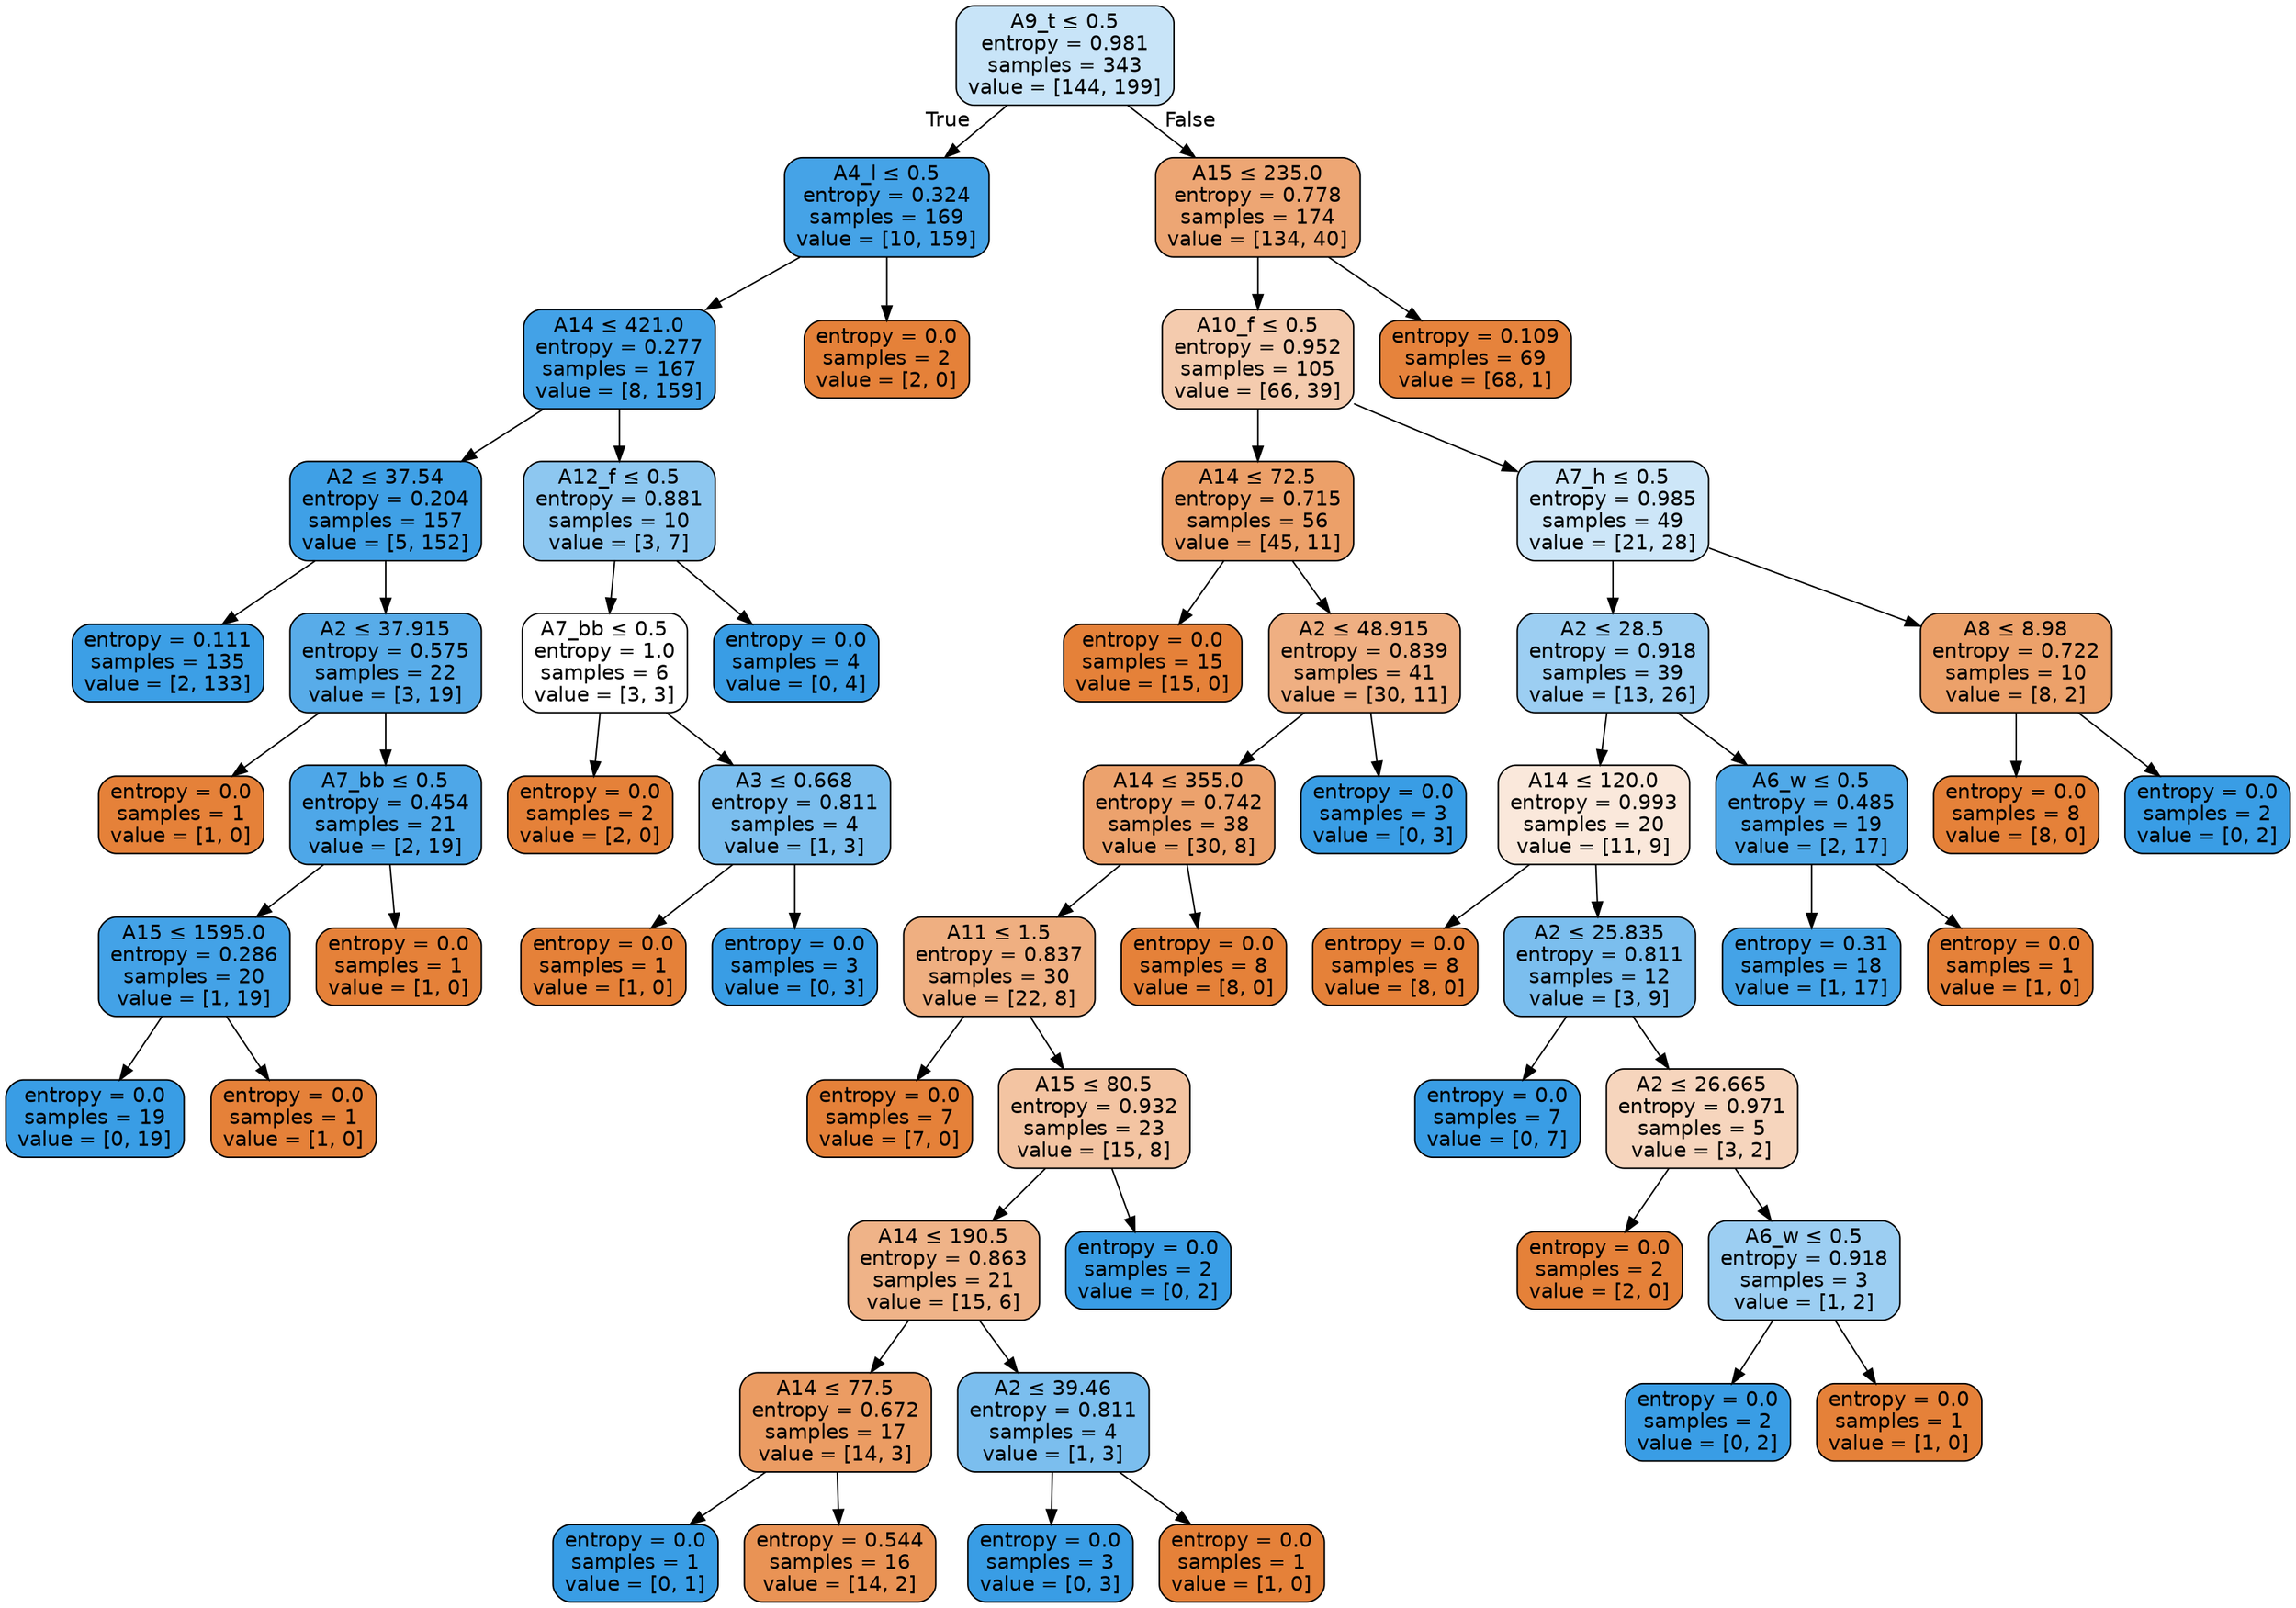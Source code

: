 digraph Tree {
node [shape=box, style="filled, rounded", color="black", fontname=helvetica] ;
edge [fontname=helvetica] ;
0 [label=<A9_t &le; 0.5<br/>entropy = 0.981<br/>samples = 343<br/>value = [144, 199]>, fillcolor="#399de546"] ;
1 [label=<A4_l &le; 0.5<br/>entropy = 0.324<br/>samples = 169<br/>value = [10, 159]>, fillcolor="#399de5ef"] ;
0 -> 1 [labeldistance=2.5, labelangle=45, headlabel="True"] ;
2 [label=<A14 &le; 421.0<br/>entropy = 0.277<br/>samples = 167<br/>value = [8, 159]>, fillcolor="#399de5f2"] ;
1 -> 2 ;
3 [label=<A2 &le; 37.54<br/>entropy = 0.204<br/>samples = 157<br/>value = [5, 152]>, fillcolor="#399de5f7"] ;
2 -> 3 ;
4 [label=<entropy = 0.111<br/>samples = 135<br/>value = [2, 133]>, fillcolor="#399de5fb"] ;
3 -> 4 ;
13 [label=<A2 &le; 37.915<br/>entropy = 0.575<br/>samples = 22<br/>value = [3, 19]>, fillcolor="#399de5d7"] ;
3 -> 13 ;
14 [label=<entropy = 0.0<br/>samples = 1<br/>value = [1, 0]>, fillcolor="#e58139ff"] ;
13 -> 14 ;
15 [label=<A7_bb &le; 0.5<br/>entropy = 0.454<br/>samples = 21<br/>value = [2, 19]>, fillcolor="#399de5e4"] ;
13 -> 15 ;
16 [label=<A15 &le; 1595.0<br/>entropy = 0.286<br/>samples = 20<br/>value = [1, 19]>, fillcolor="#399de5f2"] ;
15 -> 16 ;
17 [label=<entropy = 0.0<br/>samples = 19<br/>value = [0, 19]>, fillcolor="#399de5ff"] ;
16 -> 17 ;
18 [label=<entropy = 0.0<br/>samples = 1<br/>value = [1, 0]>, fillcolor="#e58139ff"] ;
16 -> 18 ;
19 [label=<entropy = 0.0<br/>samples = 1<br/>value = [1, 0]>, fillcolor="#e58139ff"] ;
15 -> 19 ;
20 [label=<A12_f &le; 0.5<br/>entropy = 0.881<br/>samples = 10<br/>value = [3, 7]>, fillcolor="#399de592"] ;
2 -> 20 ;
21 [label=<A7_bb &le; 0.5<br/>entropy = 1.0<br/>samples = 6<br/>value = [3, 3]>, fillcolor="#e5813900"] ;
20 -> 21 ;
22 [label=<entropy = 0.0<br/>samples = 2<br/>value = [2, 0]>, fillcolor="#e58139ff"] ;
21 -> 22 ;
23 [label=<A3 &le; 0.668<br/>entropy = 0.811<br/>samples = 4<br/>value = [1, 3]>, fillcolor="#399de5aa"] ;
21 -> 23 ;
24 [label=<entropy = 0.0<br/>samples = 1<br/>value = [1, 0]>, fillcolor="#e58139ff"] ;
23 -> 24 ;
25 [label=<entropy = 0.0<br/>samples = 3<br/>value = [0, 3]>, fillcolor="#399de5ff"] ;
23 -> 25 ;
26 [label=<entropy = 0.0<br/>samples = 4<br/>value = [0, 4]>, fillcolor="#399de5ff"] ;
20 -> 26 ;
27 [label=<entropy = 0.0<br/>samples = 2<br/>value = [2, 0]>, fillcolor="#e58139ff"] ;
1 -> 27 ;
28 [label=<A15 &le; 235.0<br/>entropy = 0.778<br/>samples = 174<br/>value = [134, 40]>, fillcolor="#e58139b3"] ;
0 -> 28 [labeldistance=2.5, labelangle=-45, headlabel="False"] ;
29 [label=<A10_f &le; 0.5<br/>entropy = 0.952<br/>samples = 105<br/>value = [66, 39]>, fillcolor="#e5813968"] ;
28 -> 29 ;
30 [label=<A14 &le; 72.5<br/>entropy = 0.715<br/>samples = 56<br/>value = [45, 11]>, fillcolor="#e58139c1"] ;
29 -> 30 ;
31 [label=<entropy = 0.0<br/>samples = 15<br/>value = [15, 0]>, fillcolor="#e58139ff"] ;
30 -> 31 ;
32 [label=<A2 &le; 48.915<br/>entropy = 0.839<br/>samples = 41<br/>value = [30, 11]>, fillcolor="#e58139a1"] ;
30 -> 32 ;
33 [label=<A14 &le; 355.0<br/>entropy = 0.742<br/>samples = 38<br/>value = [30, 8]>, fillcolor="#e58139bb"] ;
32 -> 33 ;
34 [label=<A11 &le; 1.5<br/>entropy = 0.837<br/>samples = 30<br/>value = [22, 8]>, fillcolor="#e58139a2"] ;
33 -> 34 ;
35 [label=<entropy = 0.0<br/>samples = 7<br/>value = [7, 0]>, fillcolor="#e58139ff"] ;
34 -> 35 ;
36 [label=<A15 &le; 80.5<br/>entropy = 0.932<br/>samples = 23<br/>value = [15, 8]>, fillcolor="#e5813977"] ;
34 -> 36 ;
37 [label=<A14 &le; 190.5<br/>entropy = 0.863<br/>samples = 21<br/>value = [15, 6]>, fillcolor="#e5813999"] ;
36 -> 37 ;
38 [label=<A14 &le; 77.5<br/>entropy = 0.672<br/>samples = 17<br/>value = [14, 3]>, fillcolor="#e58139c8"] ;
37 -> 38 ;
39 [label=<entropy = 0.0<br/>samples = 1<br/>value = [0, 1]>, fillcolor="#399de5ff"] ;
38 -> 39 ;
40 [label=<entropy = 0.544<br/>samples = 16<br/>value = [14, 2]>, fillcolor="#e58139db"] ;
38 -> 40 ;
41 [label=<A2 &le; 39.46<br/>entropy = 0.811<br/>samples = 4<br/>value = [1, 3]>, fillcolor="#399de5aa"] ;
37 -> 41 ;
42 [label=<entropy = 0.0<br/>samples = 3<br/>value = [0, 3]>, fillcolor="#399de5ff"] ;
41 -> 42 ;
43 [label=<entropy = 0.0<br/>samples = 1<br/>value = [1, 0]>, fillcolor="#e58139ff"] ;
41 -> 43 ;
44 [label=<entropy = 0.0<br/>samples = 2<br/>value = [0, 2]>, fillcolor="#399de5ff"] ;
36 -> 44 ;
45 [label=<entropy = 0.0<br/>samples = 8<br/>value = [8, 0]>, fillcolor="#e58139ff"] ;
33 -> 45 ;
46 [label=<entropy = 0.0<br/>samples = 3<br/>value = [0, 3]>, fillcolor="#399de5ff"] ;
32 -> 46 ;
47 [label=<A7_h &le; 0.5<br/>entropy = 0.985<br/>samples = 49<br/>value = [21, 28]>, fillcolor="#399de540"] ;
29 -> 47 ;
48 [label=<A2 &le; 28.5<br/>entropy = 0.918<br/>samples = 39<br/>value = [13, 26]>, fillcolor="#399de57f"] ;
47 -> 48 ;
49 [label=<A14 &le; 120.0<br/>entropy = 0.993<br/>samples = 20<br/>value = [11, 9]>, fillcolor="#e581392e"] ;
48 -> 49 ;
50 [label=<entropy = 0.0<br/>samples = 8<br/>value = [8, 0]>, fillcolor="#e58139ff"] ;
49 -> 50 ;
51 [label=<A2 &le; 25.835<br/>entropy = 0.811<br/>samples = 12<br/>value = [3, 9]>, fillcolor="#399de5aa"] ;
49 -> 51 ;
52 [label=<entropy = 0.0<br/>samples = 7<br/>value = [0, 7]>, fillcolor="#399de5ff"] ;
51 -> 52 ;
53 [label=<A2 &le; 26.665<br/>entropy = 0.971<br/>samples = 5<br/>value = [3, 2]>, fillcolor="#e5813955"] ;
51 -> 53 ;
54 [label=<entropy = 0.0<br/>samples = 2<br/>value = [2, 0]>, fillcolor="#e58139ff"] ;
53 -> 54 ;
55 [label=<A6_w &le; 0.5<br/>entropy = 0.918<br/>samples = 3<br/>value = [1, 2]>, fillcolor="#399de57f"] ;
53 -> 55 ;
56 [label=<entropy = 0.0<br/>samples = 2<br/>value = [0, 2]>, fillcolor="#399de5ff"] ;
55 -> 56 ;
57 [label=<entropy = 0.0<br/>samples = 1<br/>value = [1, 0]>, fillcolor="#e58139ff"] ;
55 -> 57 ;
58 [label=<A6_w &le; 0.5<br/>entropy = 0.485<br/>samples = 19<br/>value = [2, 17]>, fillcolor="#399de5e1"] ;
48 -> 58 ;
59 [label=<entropy = 0.31<br/>samples = 18<br/>value = [1, 17]>, fillcolor="#399de5f0"] ;
58 -> 59 ;
64 [label=<entropy = 0.0<br/>samples = 1<br/>value = [1, 0]>, fillcolor="#e58139ff"] ;
58 -> 64 ;
65 [label=<A8 &le; 8.98<br/>entropy = 0.722<br/>samples = 10<br/>value = [8, 2]>, fillcolor="#e58139bf"] ;
47 -> 65 ;
66 [label=<entropy = 0.0<br/>samples = 8<br/>value = [8, 0]>, fillcolor="#e58139ff"] ;
65 -> 66 ;
67 [label=<entropy = 0.0<br/>samples = 2<br/>value = [0, 2]>, fillcolor="#399de5ff"] ;
65 -> 67 ;
68 [label=<entropy = 0.109<br/>samples = 69<br/>value = [68, 1]>, fillcolor="#e58139fb"] ;
28 -> 68 ;
}